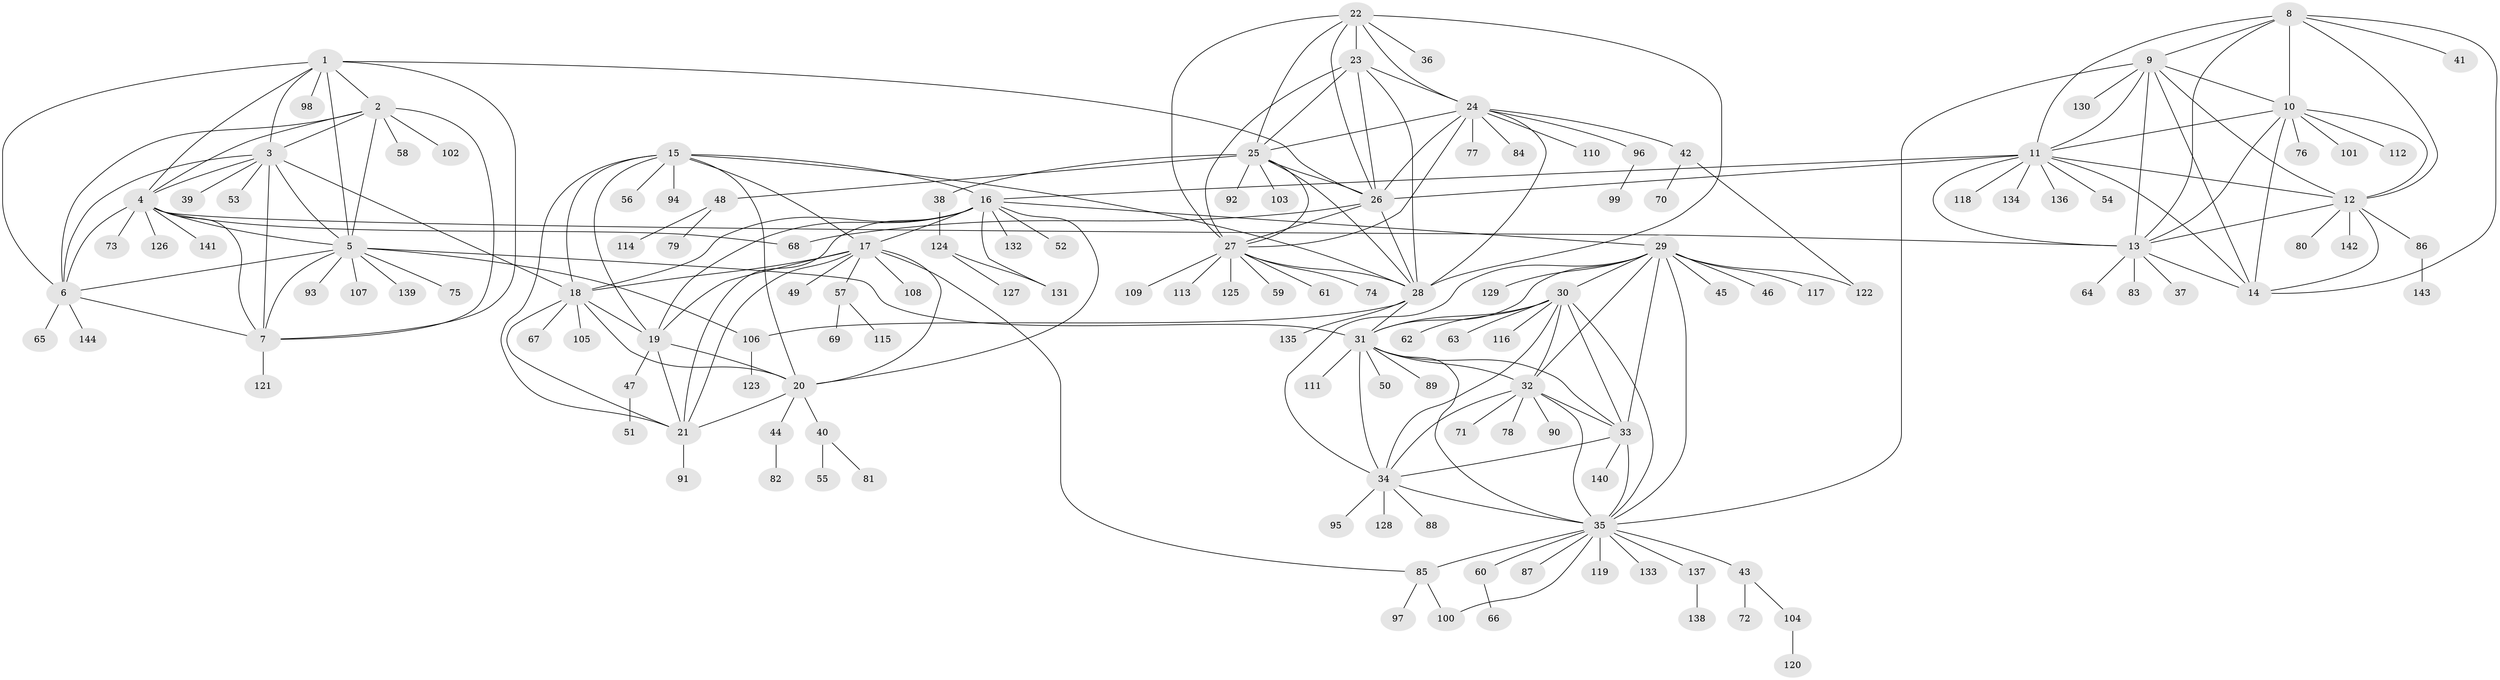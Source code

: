 // coarse degree distribution, {9: 0.07079646017699115, 8: 0.04424778761061947, 4: 0.02654867256637168, 12: 0.017699115044247787, 6: 0.017699115044247787, 7: 0.035398230088495575, 5: 0.008849557522123894, 11: 0.008849557522123894, 10: 0.008849557522123894, 14: 0.008849557522123894, 1: 0.6283185840707964, 2: 0.07964601769911504, 3: 0.04424778761061947}
// Generated by graph-tools (version 1.1) at 2025/24/03/03/25 07:24:16]
// undirected, 144 vertices, 230 edges
graph export_dot {
graph [start="1"]
  node [color=gray90,style=filled];
  1;
  2;
  3;
  4;
  5;
  6;
  7;
  8;
  9;
  10;
  11;
  12;
  13;
  14;
  15;
  16;
  17;
  18;
  19;
  20;
  21;
  22;
  23;
  24;
  25;
  26;
  27;
  28;
  29;
  30;
  31;
  32;
  33;
  34;
  35;
  36;
  37;
  38;
  39;
  40;
  41;
  42;
  43;
  44;
  45;
  46;
  47;
  48;
  49;
  50;
  51;
  52;
  53;
  54;
  55;
  56;
  57;
  58;
  59;
  60;
  61;
  62;
  63;
  64;
  65;
  66;
  67;
  68;
  69;
  70;
  71;
  72;
  73;
  74;
  75;
  76;
  77;
  78;
  79;
  80;
  81;
  82;
  83;
  84;
  85;
  86;
  87;
  88;
  89;
  90;
  91;
  92;
  93;
  94;
  95;
  96;
  97;
  98;
  99;
  100;
  101;
  102;
  103;
  104;
  105;
  106;
  107;
  108;
  109;
  110;
  111;
  112;
  113;
  114;
  115;
  116;
  117;
  118;
  119;
  120;
  121;
  122;
  123;
  124;
  125;
  126;
  127;
  128;
  129;
  130;
  131;
  132;
  133;
  134;
  135;
  136;
  137;
  138;
  139;
  140;
  141;
  142;
  143;
  144;
  1 -- 2;
  1 -- 3;
  1 -- 4;
  1 -- 5;
  1 -- 6;
  1 -- 7;
  1 -- 26;
  1 -- 98;
  2 -- 3;
  2 -- 4;
  2 -- 5;
  2 -- 6;
  2 -- 7;
  2 -- 58;
  2 -- 102;
  3 -- 4;
  3 -- 5;
  3 -- 6;
  3 -- 7;
  3 -- 18;
  3 -- 39;
  3 -- 53;
  4 -- 5;
  4 -- 6;
  4 -- 7;
  4 -- 13;
  4 -- 68;
  4 -- 73;
  4 -- 126;
  4 -- 141;
  5 -- 6;
  5 -- 7;
  5 -- 31;
  5 -- 75;
  5 -- 93;
  5 -- 106;
  5 -- 107;
  5 -- 139;
  6 -- 7;
  6 -- 65;
  6 -- 144;
  7 -- 121;
  8 -- 9;
  8 -- 10;
  8 -- 11;
  8 -- 12;
  8 -- 13;
  8 -- 14;
  8 -- 41;
  9 -- 10;
  9 -- 11;
  9 -- 12;
  9 -- 13;
  9 -- 14;
  9 -- 35;
  9 -- 130;
  10 -- 11;
  10 -- 12;
  10 -- 13;
  10 -- 14;
  10 -- 76;
  10 -- 101;
  10 -- 112;
  11 -- 12;
  11 -- 13;
  11 -- 14;
  11 -- 16;
  11 -- 26;
  11 -- 54;
  11 -- 118;
  11 -- 134;
  11 -- 136;
  12 -- 13;
  12 -- 14;
  12 -- 80;
  12 -- 86;
  12 -- 142;
  13 -- 14;
  13 -- 37;
  13 -- 64;
  13 -- 83;
  15 -- 16;
  15 -- 17;
  15 -- 18;
  15 -- 19;
  15 -- 20;
  15 -- 21;
  15 -- 28;
  15 -- 56;
  15 -- 94;
  16 -- 17;
  16 -- 18;
  16 -- 19;
  16 -- 20;
  16 -- 21;
  16 -- 29;
  16 -- 52;
  16 -- 131;
  16 -- 132;
  17 -- 18;
  17 -- 19;
  17 -- 20;
  17 -- 21;
  17 -- 49;
  17 -- 57;
  17 -- 85;
  17 -- 108;
  18 -- 19;
  18 -- 20;
  18 -- 21;
  18 -- 67;
  18 -- 105;
  19 -- 20;
  19 -- 21;
  19 -- 47;
  20 -- 21;
  20 -- 40;
  20 -- 44;
  21 -- 91;
  22 -- 23;
  22 -- 24;
  22 -- 25;
  22 -- 26;
  22 -- 27;
  22 -- 28;
  22 -- 36;
  23 -- 24;
  23 -- 25;
  23 -- 26;
  23 -- 27;
  23 -- 28;
  24 -- 25;
  24 -- 26;
  24 -- 27;
  24 -- 28;
  24 -- 42;
  24 -- 77;
  24 -- 84;
  24 -- 96;
  24 -- 110;
  25 -- 26;
  25 -- 27;
  25 -- 28;
  25 -- 38;
  25 -- 48;
  25 -- 92;
  25 -- 103;
  26 -- 27;
  26 -- 28;
  26 -- 68;
  27 -- 28;
  27 -- 59;
  27 -- 61;
  27 -- 74;
  27 -- 109;
  27 -- 113;
  27 -- 125;
  28 -- 31;
  28 -- 106;
  28 -- 135;
  29 -- 30;
  29 -- 31;
  29 -- 32;
  29 -- 33;
  29 -- 34;
  29 -- 35;
  29 -- 45;
  29 -- 46;
  29 -- 117;
  29 -- 122;
  29 -- 129;
  30 -- 31;
  30 -- 32;
  30 -- 33;
  30 -- 34;
  30 -- 35;
  30 -- 62;
  30 -- 63;
  30 -- 116;
  31 -- 32;
  31 -- 33;
  31 -- 34;
  31 -- 35;
  31 -- 50;
  31 -- 89;
  31 -- 111;
  32 -- 33;
  32 -- 34;
  32 -- 35;
  32 -- 71;
  32 -- 78;
  32 -- 90;
  33 -- 34;
  33 -- 35;
  33 -- 140;
  34 -- 35;
  34 -- 88;
  34 -- 95;
  34 -- 128;
  35 -- 43;
  35 -- 60;
  35 -- 85;
  35 -- 87;
  35 -- 100;
  35 -- 119;
  35 -- 133;
  35 -- 137;
  38 -- 124;
  40 -- 55;
  40 -- 81;
  42 -- 70;
  42 -- 122;
  43 -- 72;
  43 -- 104;
  44 -- 82;
  47 -- 51;
  48 -- 79;
  48 -- 114;
  57 -- 69;
  57 -- 115;
  60 -- 66;
  85 -- 97;
  85 -- 100;
  86 -- 143;
  96 -- 99;
  104 -- 120;
  106 -- 123;
  124 -- 127;
  124 -- 131;
  137 -- 138;
}

